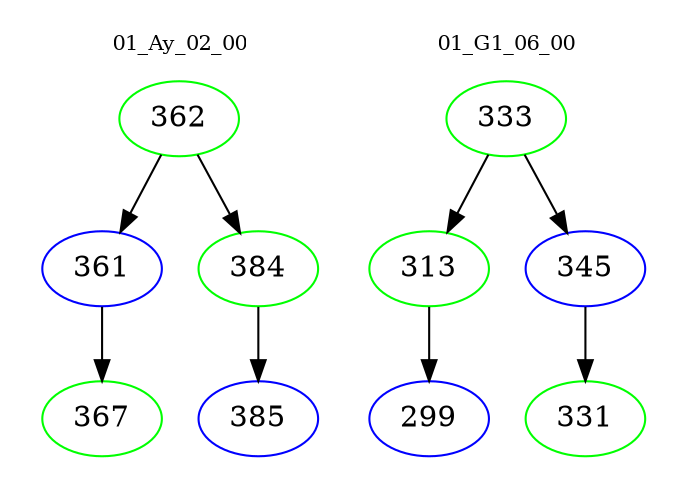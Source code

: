 digraph{
subgraph cluster_0 {
color = white
label = "01_Ay_02_00";
fontsize=10;
T0_362 [label="362", color="green"]
T0_362 -> T0_361 [color="black"]
T0_361 [label="361", color="blue"]
T0_361 -> T0_367 [color="black"]
T0_367 [label="367", color="green"]
T0_362 -> T0_384 [color="black"]
T0_384 [label="384", color="green"]
T0_384 -> T0_385 [color="black"]
T0_385 [label="385", color="blue"]
}
subgraph cluster_1 {
color = white
label = "01_G1_06_00";
fontsize=10;
T1_333 [label="333", color="green"]
T1_333 -> T1_313 [color="black"]
T1_313 [label="313", color="green"]
T1_313 -> T1_299 [color="black"]
T1_299 [label="299", color="blue"]
T1_333 -> T1_345 [color="black"]
T1_345 [label="345", color="blue"]
T1_345 -> T1_331 [color="black"]
T1_331 [label="331", color="green"]
}
}

